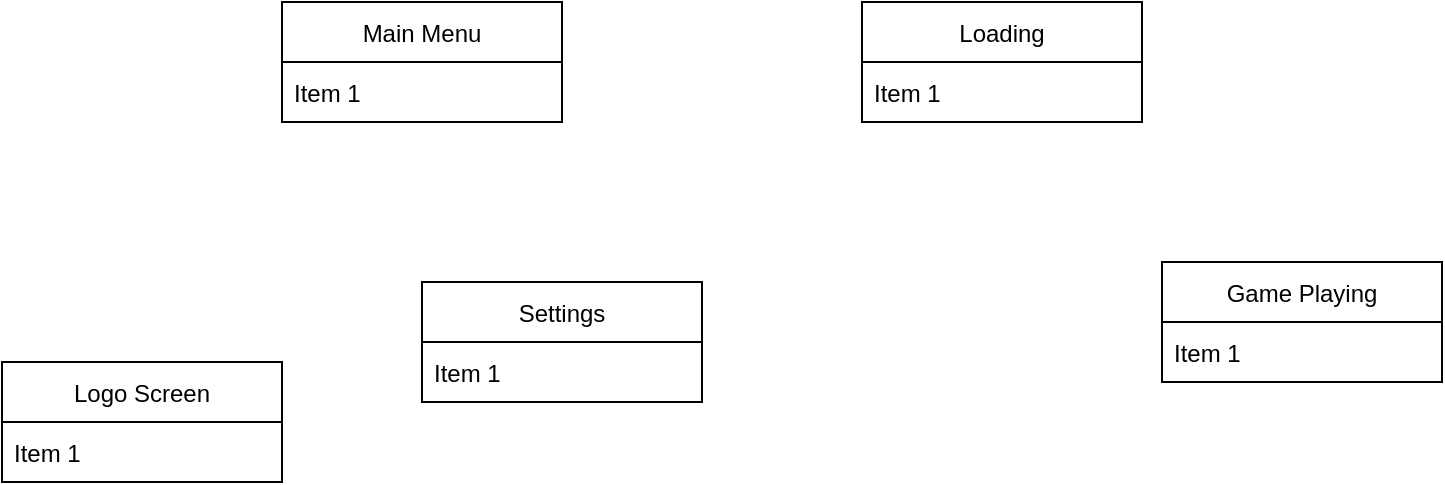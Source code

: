 <mxfile version="17.2.4" type="device"><diagram id="1WqEkN2X0EauxIYjMKih" name="Page-1"><mxGraphModel dx="1102" dy="785" grid="1" gridSize="10" guides="1" tooltips="1" connect="1" arrows="1" fold="1" page="1" pageScale="1" pageWidth="850" pageHeight="1100" math="0" shadow="0"><root><mxCell id="0"/><mxCell id="1" parent="0"/><mxCell id="EbuLcJ5vaQVUIiqfd3_A-2" value="Logo Screen" style="swimlane;fontStyle=0;childLayout=stackLayout;horizontal=1;startSize=30;horizontalStack=0;resizeParent=1;resizeParentMax=0;resizeLast=0;collapsible=1;marginBottom=0;" vertex="1" parent="1"><mxGeometry x="50" y="340" width="140" height="60" as="geometry"/></mxCell><mxCell id="EbuLcJ5vaQVUIiqfd3_A-3" value="Item 1" style="text;strokeColor=none;fillColor=none;align=left;verticalAlign=middle;spacingLeft=4;spacingRight=4;overflow=hidden;points=[[0,0.5],[1,0.5]];portConstraint=eastwest;rotatable=0;" vertex="1" parent="EbuLcJ5vaQVUIiqfd3_A-2"><mxGeometry y="30" width="140" height="30" as="geometry"/></mxCell><mxCell id="EbuLcJ5vaQVUIiqfd3_A-6" value="Main Menu" style="swimlane;fontStyle=0;childLayout=stackLayout;horizontal=1;startSize=30;horizontalStack=0;resizeParent=1;resizeParentMax=0;resizeLast=0;collapsible=1;marginBottom=0;" vertex="1" parent="1"><mxGeometry x="190" y="160" width="140" height="60" as="geometry"/></mxCell><mxCell id="EbuLcJ5vaQVUIiqfd3_A-7" value="Item 1" style="text;strokeColor=none;fillColor=none;align=left;verticalAlign=middle;spacingLeft=4;spacingRight=4;overflow=hidden;points=[[0,0.5],[1,0.5]];portConstraint=eastwest;rotatable=0;" vertex="1" parent="EbuLcJ5vaQVUIiqfd3_A-6"><mxGeometry y="30" width="140" height="30" as="geometry"/></mxCell><mxCell id="EbuLcJ5vaQVUIiqfd3_A-8" value="Settings" style="swimlane;fontStyle=0;childLayout=stackLayout;horizontal=1;startSize=30;horizontalStack=0;resizeParent=1;resizeParentMax=0;resizeLast=0;collapsible=1;marginBottom=0;" vertex="1" parent="1"><mxGeometry x="260" y="300" width="140" height="60" as="geometry"/></mxCell><mxCell id="EbuLcJ5vaQVUIiqfd3_A-9" value="Item 1" style="text;strokeColor=none;fillColor=none;align=left;verticalAlign=middle;spacingLeft=4;spacingRight=4;overflow=hidden;points=[[0,0.5],[1,0.5]];portConstraint=eastwest;rotatable=0;" vertex="1" parent="EbuLcJ5vaQVUIiqfd3_A-8"><mxGeometry y="30" width="140" height="30" as="geometry"/></mxCell><mxCell id="EbuLcJ5vaQVUIiqfd3_A-10" value="Loading" style="swimlane;fontStyle=0;childLayout=stackLayout;horizontal=1;startSize=30;horizontalStack=0;resizeParent=1;resizeParentMax=0;resizeLast=0;collapsible=1;marginBottom=0;" vertex="1" parent="1"><mxGeometry x="480" y="160" width="140" height="60" as="geometry"/></mxCell><mxCell id="EbuLcJ5vaQVUIiqfd3_A-11" value="Item 1" style="text;strokeColor=none;fillColor=none;align=left;verticalAlign=middle;spacingLeft=4;spacingRight=4;overflow=hidden;points=[[0,0.5],[1,0.5]];portConstraint=eastwest;rotatable=0;" vertex="1" parent="EbuLcJ5vaQVUIiqfd3_A-10"><mxGeometry y="30" width="140" height="30" as="geometry"/></mxCell><mxCell id="EbuLcJ5vaQVUIiqfd3_A-12" value="Game Playing" style="swimlane;fontStyle=0;childLayout=stackLayout;horizontal=1;startSize=30;horizontalStack=0;resizeParent=1;resizeParentMax=0;resizeLast=0;collapsible=1;marginBottom=0;" vertex="1" parent="1"><mxGeometry x="630" y="290" width="140" height="60" as="geometry"/></mxCell><mxCell id="EbuLcJ5vaQVUIiqfd3_A-13" value="Item 1" style="text;strokeColor=none;fillColor=none;align=left;verticalAlign=middle;spacingLeft=4;spacingRight=4;overflow=hidden;points=[[0,0.5],[1,0.5]];portConstraint=eastwest;rotatable=0;" vertex="1" parent="EbuLcJ5vaQVUIiqfd3_A-12"><mxGeometry y="30" width="140" height="30" as="geometry"/></mxCell></root></mxGraphModel></diagram></mxfile>